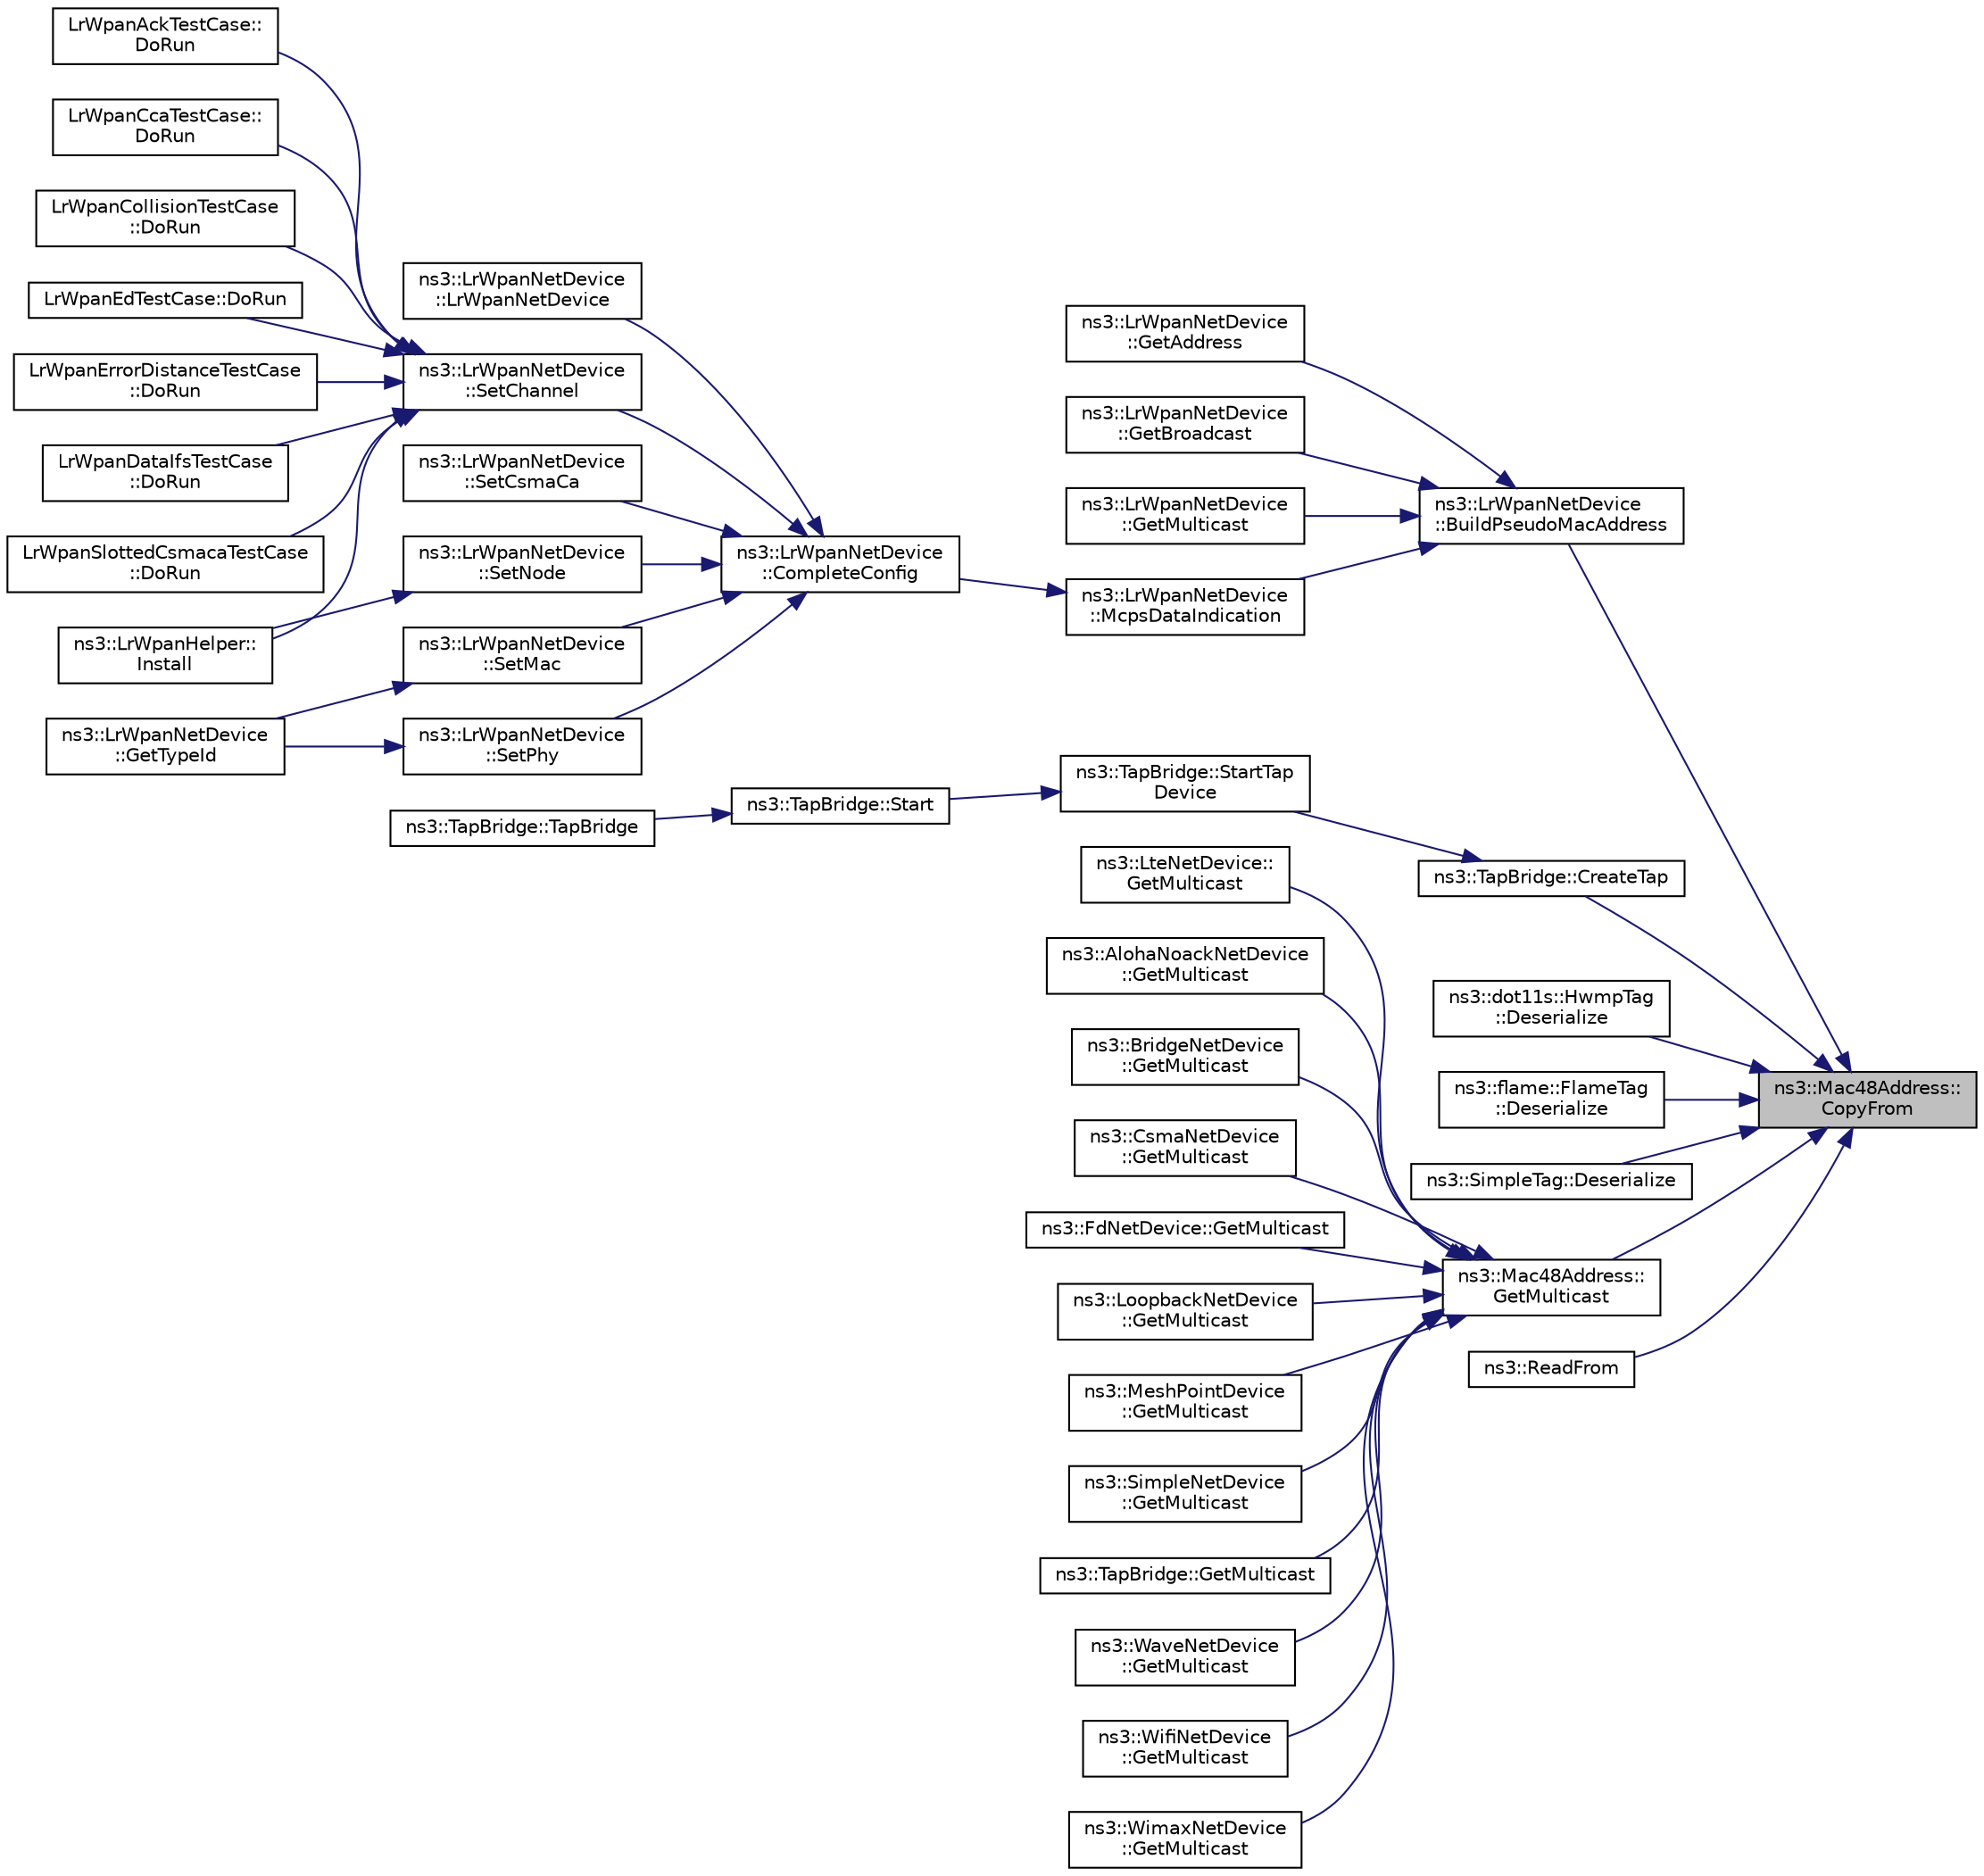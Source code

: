 digraph "ns3::Mac48Address::CopyFrom"
{
 // LATEX_PDF_SIZE
  edge [fontname="Helvetica",fontsize="10",labelfontname="Helvetica",labelfontsize="10"];
  node [fontname="Helvetica",fontsize="10",shape=record];
  rankdir="RL";
  Node1 [label="ns3::Mac48Address::\lCopyFrom",height=0.2,width=0.4,color="black", fillcolor="grey75", style="filled", fontcolor="black",tooltip=" "];
  Node1 -> Node2 [dir="back",color="midnightblue",fontsize="10",style="solid",fontname="Helvetica"];
  Node2 [label="ns3::LrWpanNetDevice\l::BuildPseudoMacAddress",height=0.2,width=0.4,color="black", fillcolor="white", style="filled",URL="$classns3_1_1_lr_wpan_net_device.html#ac8be64e9c1cd6959e1c79ba18090ca91",tooltip="Builds a \"pseudo 48-bit address\" from the PanId and Short Address The form is PanId : 0x0 : 0x0 : Sho..."];
  Node2 -> Node3 [dir="back",color="midnightblue",fontsize="10",style="solid",fontname="Helvetica"];
  Node3 [label="ns3::LrWpanNetDevice\l::GetAddress",height=0.2,width=0.4,color="black", fillcolor="white", style="filled",URL="$classns3_1_1_lr_wpan_net_device.html#aa3cbf1b37d08e7e3d8b966254db11b2e",tooltip="This method indirects to LrWpanMac::SetShortAddress ()"];
  Node2 -> Node4 [dir="back",color="midnightblue",fontsize="10",style="solid",fontname="Helvetica"];
  Node4 [label="ns3::LrWpanNetDevice\l::GetBroadcast",height=0.2,width=0.4,color="black", fillcolor="white", style="filled",URL="$classns3_1_1_lr_wpan_net_device.html#aa05e515ac92026f87709af99db91fee6",tooltip=" "];
  Node2 -> Node5 [dir="back",color="midnightblue",fontsize="10",style="solid",fontname="Helvetica"];
  Node5 [label="ns3::LrWpanNetDevice\l::GetMulticast",height=0.2,width=0.4,color="black", fillcolor="white", style="filled",URL="$classns3_1_1_lr_wpan_net_device.html#ac512ecb8975bf4a96b7ac0a9bde61e6c",tooltip="Get the MAC multicast address corresponding to the IPv6 address provided."];
  Node2 -> Node6 [dir="back",color="midnightblue",fontsize="10",style="solid",fontname="Helvetica"];
  Node6 [label="ns3::LrWpanNetDevice\l::McpsDataIndication",height=0.2,width=0.4,color="black", fillcolor="white", style="filled",URL="$classns3_1_1_lr_wpan_net_device.html#a620a7403f05c4dc25de92c7304e4f17d",tooltip="The callback used by the MAC to hand over incoming packets to the NetDevice."];
  Node6 -> Node7 [dir="back",color="midnightblue",fontsize="10",style="solid",fontname="Helvetica"];
  Node7 [label="ns3::LrWpanNetDevice\l::CompleteConfig",height=0.2,width=0.4,color="black", fillcolor="white", style="filled",URL="$classns3_1_1_lr_wpan_net_device.html#a2851594198a88409d0a25401e9c61997",tooltip="Configure PHY, MAC and CSMA/CA."];
  Node7 -> Node8 [dir="back",color="midnightblue",fontsize="10",style="solid",fontname="Helvetica"];
  Node8 [label="ns3::LrWpanNetDevice\l::LrWpanNetDevice",height=0.2,width=0.4,color="black", fillcolor="white", style="filled",URL="$classns3_1_1_lr_wpan_net_device.html#a13831cf68e3c1a3e052509e3e2dd2266",tooltip=" "];
  Node7 -> Node9 [dir="back",color="midnightblue",fontsize="10",style="solid",fontname="Helvetica"];
  Node9 [label="ns3::LrWpanNetDevice\l::SetChannel",height=0.2,width=0.4,color="black", fillcolor="white", style="filled",URL="$classns3_1_1_lr_wpan_net_device.html#a3a16a06be6078dcc9b54d705bf8bc98a",tooltip="Set the channel to which the NetDevice, and therefore the PHY, should be attached to."];
  Node9 -> Node10 [dir="back",color="midnightblue",fontsize="10",style="solid",fontname="Helvetica"];
  Node10 [label="LrWpanAckTestCase::\lDoRun",height=0.2,width=0.4,color="black", fillcolor="white", style="filled",URL="$class_lr_wpan_ack_test_case.html#a44ec9b782ae2c74d8fa2a25d696833e9",tooltip="Implementation to actually run this TestCase."];
  Node9 -> Node11 [dir="back",color="midnightblue",fontsize="10",style="solid",fontname="Helvetica"];
  Node11 [label="LrWpanCcaTestCase::\lDoRun",height=0.2,width=0.4,color="black", fillcolor="white", style="filled",URL="$class_lr_wpan_cca_test_case.html#a3e2872a3bd57d754a2bdb613437e18a8",tooltip="Implementation to actually run this TestCase."];
  Node9 -> Node12 [dir="back",color="midnightblue",fontsize="10",style="solid",fontname="Helvetica"];
  Node12 [label="LrWpanCollisionTestCase\l::DoRun",height=0.2,width=0.4,color="black", fillcolor="white", style="filled",URL="$class_lr_wpan_collision_test_case.html#adc8f2378868d9eb3aba9b538897d85d2",tooltip="Implementation to actually run this TestCase."];
  Node9 -> Node13 [dir="back",color="midnightblue",fontsize="10",style="solid",fontname="Helvetica"];
  Node13 [label="LrWpanEdTestCase::DoRun",height=0.2,width=0.4,color="black", fillcolor="white", style="filled",URL="$class_lr_wpan_ed_test_case.html#a432fdebeb0336845350d0b96834ceea4",tooltip="Implementation to actually run this TestCase."];
  Node9 -> Node14 [dir="back",color="midnightblue",fontsize="10",style="solid",fontname="Helvetica"];
  Node14 [label="LrWpanErrorDistanceTestCase\l::DoRun",height=0.2,width=0.4,color="black", fillcolor="white", style="filled",URL="$class_lr_wpan_error_distance_test_case.html#a4f63a2ed4dcf517ae2a593497774b254",tooltip="Implementation to actually run this TestCase."];
  Node9 -> Node15 [dir="back",color="midnightblue",fontsize="10",style="solid",fontname="Helvetica"];
  Node15 [label="LrWpanDataIfsTestCase\l::DoRun",height=0.2,width=0.4,color="black", fillcolor="white", style="filled",URL="$class_lr_wpan_data_ifs_test_case.html#ac017286378536f1822d5b5ffbb6faa07",tooltip="Implementation to actually run this TestCase."];
  Node9 -> Node16 [dir="back",color="midnightblue",fontsize="10",style="solid",fontname="Helvetica"];
  Node16 [label="LrWpanSlottedCsmacaTestCase\l::DoRun",height=0.2,width=0.4,color="black", fillcolor="white", style="filled",URL="$class_lr_wpan_slotted_csmaca_test_case.html#af513cbd5b3e73576d41b4a72a709ee7d",tooltip="Implementation to actually run this TestCase."];
  Node9 -> Node17 [dir="back",color="midnightblue",fontsize="10",style="solid",fontname="Helvetica"];
  Node17 [label="ns3::LrWpanHelper::\lInstall",height=0.2,width=0.4,color="black", fillcolor="white", style="filled",URL="$classns3_1_1_lr_wpan_helper.html#a7863b7b79168f747197faf479e4951fe",tooltip="Install a LrWpanNetDevice and the associated structures (e.g., channel) in the nodes."];
  Node7 -> Node18 [dir="back",color="midnightblue",fontsize="10",style="solid",fontname="Helvetica"];
  Node18 [label="ns3::LrWpanNetDevice\l::SetCsmaCa",height=0.2,width=0.4,color="black", fillcolor="white", style="filled",URL="$classns3_1_1_lr_wpan_net_device.html#a36bff9613507b175c91c3493b923e41c",tooltip="Set the CSMA/CA implementation to be used by the MAC and this NetDevice."];
  Node7 -> Node19 [dir="back",color="midnightblue",fontsize="10",style="solid",fontname="Helvetica"];
  Node19 [label="ns3::LrWpanNetDevice\l::SetMac",height=0.2,width=0.4,color="black", fillcolor="white", style="filled",URL="$classns3_1_1_lr_wpan_net_device.html#aa36a97b6898c9b5b2dd4f6d956eda590",tooltip="Set the MAC to be used by this NetDevice."];
  Node19 -> Node20 [dir="back",color="midnightblue",fontsize="10",style="solid",fontname="Helvetica"];
  Node20 [label="ns3::LrWpanNetDevice\l::GetTypeId",height=0.2,width=0.4,color="black", fillcolor="white", style="filled",URL="$classns3_1_1_lr_wpan_net_device.html#acef1e5cfc71b10c0de1f57657fff2d44",tooltip="Get the type ID."];
  Node7 -> Node21 [dir="back",color="midnightblue",fontsize="10",style="solid",fontname="Helvetica"];
  Node21 [label="ns3::LrWpanNetDevice\l::SetNode",height=0.2,width=0.4,color="black", fillcolor="white", style="filled",URL="$classns3_1_1_lr_wpan_net_device.html#a1eaad99ee6281913a727ba92b2b1cc2d",tooltip=" "];
  Node21 -> Node17 [dir="back",color="midnightblue",fontsize="10",style="solid",fontname="Helvetica"];
  Node7 -> Node22 [dir="back",color="midnightblue",fontsize="10",style="solid",fontname="Helvetica"];
  Node22 [label="ns3::LrWpanNetDevice\l::SetPhy",height=0.2,width=0.4,color="black", fillcolor="white", style="filled",URL="$classns3_1_1_lr_wpan_net_device.html#a521c26ef227a41d835ee5ee6ed783480",tooltip="Set the PHY to be used by the MAC and this NetDevice."];
  Node22 -> Node20 [dir="back",color="midnightblue",fontsize="10",style="solid",fontname="Helvetica"];
  Node1 -> Node23 [dir="back",color="midnightblue",fontsize="10",style="solid",fontname="Helvetica"];
  Node23 [label="ns3::TapBridge::CreateTap",height=0.2,width=0.4,color="black", fillcolor="white", style="filled",URL="$classns3_1_1_tap_bridge.html#ab8458214cc15eb045fa1048e36275432",tooltip="Call out to a separate process running as suid root in order to get our tap device created."];
  Node23 -> Node24 [dir="back",color="midnightblue",fontsize="10",style="solid",fontname="Helvetica"];
  Node24 [label="ns3::TapBridge::StartTap\lDevice",height=0.2,width=0.4,color="black", fillcolor="white", style="filled",URL="$classns3_1_1_tap_bridge.html#a15e7ac0069167eb1e1d63b3cefe86002",tooltip="Spin up the device."];
  Node24 -> Node25 [dir="back",color="midnightblue",fontsize="10",style="solid",fontname="Helvetica"];
  Node25 [label="ns3::TapBridge::Start",height=0.2,width=0.4,color="black", fillcolor="white", style="filled",URL="$classns3_1_1_tap_bridge.html#a729662b8454d1c8202add94ebf389bb9",tooltip="Set a start time for the device."];
  Node25 -> Node26 [dir="back",color="midnightblue",fontsize="10",style="solid",fontname="Helvetica"];
  Node26 [label="ns3::TapBridge::TapBridge",height=0.2,width=0.4,color="black", fillcolor="white", style="filled",URL="$classns3_1_1_tap_bridge.html#a59285065e82d8ba63306846fc4082f4b",tooltip=" "];
  Node1 -> Node27 [dir="back",color="midnightblue",fontsize="10",style="solid",fontname="Helvetica"];
  Node27 [label="ns3::dot11s::HwmpTag\l::Deserialize",height=0.2,width=0.4,color="black", fillcolor="white", style="filled",URL="$classns3_1_1dot11s_1_1_hwmp_tag.html#a51ba86c985a4be8985f8cfaf4a531ca2",tooltip=" "];
  Node1 -> Node28 [dir="back",color="midnightblue",fontsize="10",style="solid",fontname="Helvetica"];
  Node28 [label="ns3::flame::FlameTag\l::Deserialize",height=0.2,width=0.4,color="black", fillcolor="white", style="filled",URL="$classns3_1_1flame_1_1_flame_tag.html#a6c15b004176915696efcf8203de7f5fe",tooltip=" "];
  Node1 -> Node29 [dir="back",color="midnightblue",fontsize="10",style="solid",fontname="Helvetica"];
  Node29 [label="ns3::SimpleTag::Deserialize",height=0.2,width=0.4,color="black", fillcolor="white", style="filled",URL="$classns3_1_1_simple_tag.html#a794f63c51ab97cef29f81b01be377bc7",tooltip=" "];
  Node1 -> Node30 [dir="back",color="midnightblue",fontsize="10",style="solid",fontname="Helvetica"];
  Node30 [label="ns3::Mac48Address::\lGetMulticast",height=0.2,width=0.4,color="black", fillcolor="white", style="filled",URL="$classns3_1_1_mac48_address.html#a23d170f8c7a7d90a8110425620285819",tooltip=" "];
  Node30 -> Node31 [dir="back",color="midnightblue",fontsize="10",style="solid",fontname="Helvetica"];
  Node31 [label="ns3::LteNetDevice::\lGetMulticast",height=0.2,width=0.4,color="black", fillcolor="white", style="filled",URL="$classns3_1_1_lte_net_device.html#a34c54cd08cc30115c39b5e4861605877",tooltip="Make and return a MAC multicast address using the provided multicast group."];
  Node30 -> Node32 [dir="back",color="midnightblue",fontsize="10",style="solid",fontname="Helvetica"];
  Node32 [label="ns3::AlohaNoackNetDevice\l::GetMulticast",height=0.2,width=0.4,color="black", fillcolor="white", style="filled",URL="$classns3_1_1_aloha_noack_net_device.html#aa045ba7a3f294ed310226f699fa1aebe",tooltip="Make and return a MAC multicast address using the provided multicast group."];
  Node30 -> Node33 [dir="back",color="midnightblue",fontsize="10",style="solid",fontname="Helvetica"];
  Node33 [label="ns3::BridgeNetDevice\l::GetMulticast",height=0.2,width=0.4,color="black", fillcolor="white", style="filled",URL="$classns3_1_1_bridge_net_device.html#a29fd09363c696417e7461e0c824f0b36",tooltip="Make and return a MAC multicast address using the provided multicast group."];
  Node30 -> Node34 [dir="back",color="midnightblue",fontsize="10",style="solid",fontname="Helvetica"];
  Node34 [label="ns3::CsmaNetDevice\l::GetMulticast",height=0.2,width=0.4,color="black", fillcolor="white", style="filled",URL="$classns3_1_1_csma_net_device.html#aa1fc0d3a5537cb73dd433234da83b22a",tooltip="Make and return a MAC multicast address using the provided multicast group."];
  Node30 -> Node35 [dir="back",color="midnightblue",fontsize="10",style="solid",fontname="Helvetica"];
  Node35 [label="ns3::FdNetDevice::GetMulticast",height=0.2,width=0.4,color="black", fillcolor="white", style="filled",URL="$classns3_1_1_fd_net_device.html#ac096a88fdff6a14ea9dcb426973c5df6",tooltip="Make and return a MAC multicast address using the provided multicast group."];
  Node30 -> Node36 [dir="back",color="midnightblue",fontsize="10",style="solid",fontname="Helvetica"];
  Node36 [label="ns3::LoopbackNetDevice\l::GetMulticast",height=0.2,width=0.4,color="black", fillcolor="white", style="filled",URL="$classns3_1_1_loopback_net_device.html#a467d6b7f0ffb8d34a62c6fb24630501b",tooltip="Make and return a MAC multicast address using the provided multicast group."];
  Node30 -> Node37 [dir="back",color="midnightblue",fontsize="10",style="solid",fontname="Helvetica"];
  Node37 [label="ns3::MeshPointDevice\l::GetMulticast",height=0.2,width=0.4,color="black", fillcolor="white", style="filled",URL="$classns3_1_1_mesh_point_device.html#a8bd5e46402b0ac1813f3342b651fedb5",tooltip="Register routing protocol to be used. Protocol must be already installed on this mesh point."];
  Node30 -> Node38 [dir="back",color="midnightblue",fontsize="10",style="solid",fontname="Helvetica"];
  Node38 [label="ns3::SimpleNetDevice\l::GetMulticast",height=0.2,width=0.4,color="black", fillcolor="white", style="filled",URL="$classns3_1_1_simple_net_device.html#aeeaea83486dabf10c7be298b9e2fe665",tooltip="Make and return a MAC multicast address using the provided multicast group."];
  Node30 -> Node39 [dir="back",color="midnightblue",fontsize="10",style="solid",fontname="Helvetica"];
  Node39 [label="ns3::TapBridge::GetMulticast",height=0.2,width=0.4,color="black", fillcolor="white", style="filled",URL="$classns3_1_1_tap_bridge.html#a86e0337a49ff6b04885c6579166ec039",tooltip="Make and return a MAC multicast address using the provided multicast group."];
  Node30 -> Node40 [dir="back",color="midnightblue",fontsize="10",style="solid",fontname="Helvetica"];
  Node40 [label="ns3::WaveNetDevice\l::GetMulticast",height=0.2,width=0.4,color="black", fillcolor="white", style="filled",URL="$classns3_1_1_wave_net_device.html#a6fafd699c30def29aa49d6194df66867",tooltip="Make and return a MAC multicast address using the provided multicast group."];
  Node30 -> Node41 [dir="back",color="midnightblue",fontsize="10",style="solid",fontname="Helvetica"];
  Node41 [label="ns3::WifiNetDevice\l::GetMulticast",height=0.2,width=0.4,color="black", fillcolor="white", style="filled",URL="$classns3_1_1_wifi_net_device.html#a683cde3f60cc606d6a7f272217476fa2",tooltip="Make and return a MAC multicast address using the provided multicast group."];
  Node30 -> Node42 [dir="back",color="midnightblue",fontsize="10",style="solid",fontname="Helvetica"];
  Node42 [label="ns3::WimaxNetDevice\l::GetMulticast",height=0.2,width=0.4,color="black", fillcolor="white", style="filled",URL="$classns3_1_1_wimax_net_device.html#a91319b4394058093f7765f4dc61fe6a6",tooltip="Make and return a MAC multicast address using the provided multicast group."];
  Node1 -> Node43 [dir="back",color="midnightblue",fontsize="10",style="solid",fontname="Helvetica"];
  Node43 [label="ns3::ReadFrom",height=0.2,width=0.4,color="black", fillcolor="white", style="filled",URL="$namespacens3.html#a90e4f6909137ffaf4c5a82ddbe334702",tooltip="Read a Mac48Address from a Buffer."];
}

